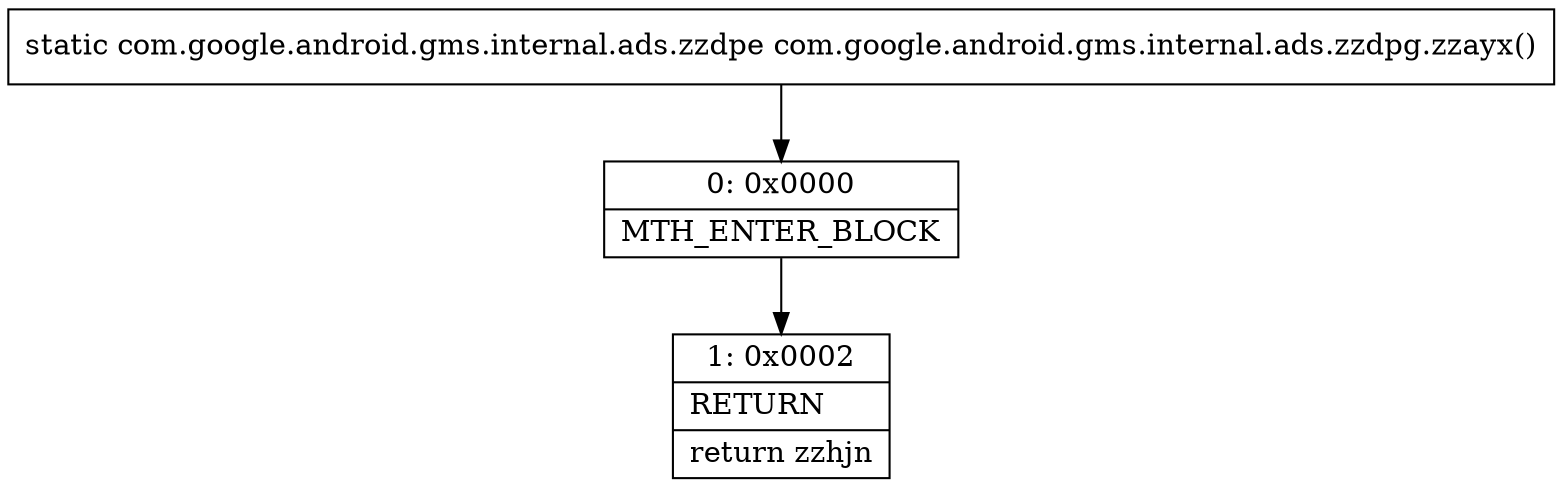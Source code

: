 digraph "CFG forcom.google.android.gms.internal.ads.zzdpg.zzayx()Lcom\/google\/android\/gms\/internal\/ads\/zzdpe;" {
Node_0 [shape=record,label="{0\:\ 0x0000|MTH_ENTER_BLOCK\l}"];
Node_1 [shape=record,label="{1\:\ 0x0002|RETURN\l|return zzhjn\l}"];
MethodNode[shape=record,label="{static com.google.android.gms.internal.ads.zzdpe com.google.android.gms.internal.ads.zzdpg.zzayx() }"];
MethodNode -> Node_0;
Node_0 -> Node_1;
}

